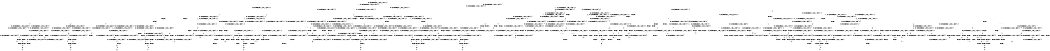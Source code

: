 digraph BCG {
size = "7, 10.5";
center = TRUE;
node [shape = circle];
0 [peripheries = 2];
0 -> 1 [label = "EX !0 !ATOMIC_EXCH_BRANCH (1, +0, TRUE, +0, 1, TRUE) !{0, 1, 2}"];
0 -> 2 [label = "EX !2 !ATOMIC_EXCH_BRANCH (1, +1, TRUE, +1, 1, FALSE) !{0, 1, 2}"];
0 -> 3 [label = "EX !1 !ATOMIC_EXCH_BRANCH (1, +1, TRUE, +0, 3, TRUE) !{0, 1, 2}"];
0 -> 4 [label = "EX !0 !ATOMIC_EXCH_BRANCH (1, +0, TRUE, +0, 1, TRUE) !{0, 1, 2}"];
1 -> 1 [label = "EX !0 !ATOMIC_EXCH_BRANCH (1, +0, TRUE, +0, 1, TRUE) !{0, 1, 2}"];
1 -> 5 [label = "EX !2 !ATOMIC_EXCH_BRANCH (1, +1, TRUE, +1, 1, FALSE) !{0, 1, 2}"];
1 -> 6 [label = "EX !1 !ATOMIC_EXCH_BRANCH (1, +1, TRUE, +0, 3, TRUE) !{0, 1, 2}"];
1 -> 4 [label = "EX !0 !ATOMIC_EXCH_BRANCH (1, +0, TRUE, +0, 1, TRUE) !{0, 1, 2}"];
2 -> 7 [label = "EX !0 !ATOMIC_EXCH_BRANCH (1, +0, TRUE, +0, 1, FALSE) !{0, 1, 2}"];
2 -> 8 [label = "EX !1 !ATOMIC_EXCH_BRANCH (1, +1, TRUE, +0, 3, FALSE) !{0, 1, 2}"];
2 -> 9 [label = "TERMINATE !2"];
2 -> 10 [label = "EX !0 !ATOMIC_EXCH_BRANCH (1, +0, TRUE, +0, 1, FALSE) !{0, 1, 2}"];
3 -> 11 [label = "EX !0 !ATOMIC_EXCH_BRANCH (1, +0, TRUE, +0, 1, FALSE) !{0, 1, 2}"];
3 -> 12 [label = "EX !2 !ATOMIC_EXCH_BRANCH (1, +1, TRUE, +1, 1, TRUE) !{0, 1, 2}"];
3 -> 13 [label = "TERMINATE !1"];
3 -> 14 [label = "EX !0 !ATOMIC_EXCH_BRANCH (1, +0, TRUE, +0, 1, FALSE) !{0, 1, 2}"];
4 -> 15 [label = "EX !1 !ATOMIC_EXCH_BRANCH (1, +1, TRUE, +0, 3, TRUE) !{0, 1, 2}"];
4 -> 4 [label = "EX !0 !ATOMIC_EXCH_BRANCH (1, +0, TRUE, +0, 1, TRUE) !{0, 1, 2}"];
4 -> 16 [label = "EX !2 !ATOMIC_EXCH_BRANCH (1, +1, TRUE, +1, 1, FALSE) !{0, 1, 2}"];
4 -> 17 [label = "EX !1 !ATOMIC_EXCH_BRANCH (1, +1, TRUE, +0, 3, TRUE) !{0, 1, 2}"];
5 -> 7 [label = "EX !0 !ATOMIC_EXCH_BRANCH (1, +0, TRUE, +0, 1, FALSE) !{0, 1, 2}"];
5 -> 18 [label = "EX !1 !ATOMIC_EXCH_BRANCH (1, +1, TRUE, +0, 3, FALSE) !{0, 1, 2}"];
5 -> 19 [label = "TERMINATE !2"];
5 -> 10 [label = "EX !0 !ATOMIC_EXCH_BRANCH (1, +0, TRUE, +0, 1, FALSE) !{0, 1, 2}"];
6 -> 11 [label = "EX !0 !ATOMIC_EXCH_BRANCH (1, +0, TRUE, +0, 1, FALSE) !{0, 1, 2}"];
6 -> 20 [label = "EX !2 !ATOMIC_EXCH_BRANCH (1, +1, TRUE, +1, 1, TRUE) !{0, 1, 2}"];
6 -> 21 [label = "TERMINATE !1"];
6 -> 14 [label = "EX !0 !ATOMIC_EXCH_BRANCH (1, +0, TRUE, +0, 1, FALSE) !{0, 1, 2}"];
7 -> 22 [label = "EX !1 !ATOMIC_EXCH_BRANCH (1, +1, TRUE, +0, 3, TRUE) !{0, 1, 2}"];
7 -> 23 [label = "TERMINATE !0"];
7 -> 24 [label = "TERMINATE !2"];
8 -> 8 [label = "EX !1 !ATOMIC_EXCH_BRANCH (1, +1, TRUE, +1, 2, TRUE) !{0, 1, 2}"];
8 -> 25 [label = "EX !0 !ATOMIC_EXCH_BRANCH (1, +0, TRUE, +0, 1, FALSE) !{0, 1, 2}"];
8 -> 26 [label = "TERMINATE !2"];
8 -> 27 [label = "EX !0 !ATOMIC_EXCH_BRANCH (1, +0, TRUE, +0, 1, FALSE) !{0, 1, 2}"];
9 -> 28 [label = "EX !0 !ATOMIC_EXCH_BRANCH (1, +0, TRUE, +0, 1, FALSE) !{0, 1}"];
9 -> 29 [label = "EX !1 !ATOMIC_EXCH_BRANCH (1, +1, TRUE, +0, 3, FALSE) !{0, 1}"];
9 -> 30 [label = "EX !0 !ATOMIC_EXCH_BRANCH (1, +0, TRUE, +0, 1, FALSE) !{0, 1}"];
10 -> 31 [label = "EX !1 !ATOMIC_EXCH_BRANCH (1, +1, TRUE, +0, 3, TRUE) !{0, 1, 2}"];
10 -> 32 [label = "EX !1 !ATOMIC_EXCH_BRANCH (1, +1, TRUE, +0, 3, TRUE) !{0, 1, 2}"];
10 -> 33 [label = "TERMINATE !0"];
10 -> 34 [label = "TERMINATE !2"];
11 -> 22 [label = "EX !2 !ATOMIC_EXCH_BRANCH (1, +1, TRUE, +1, 1, FALSE) !{0, 1, 2}"];
11 -> 35 [label = "TERMINATE !0"];
11 -> 36 [label = "TERMINATE !1"];
12 -> 12 [label = "EX !2 !ATOMIC_EXCH_BRANCH (1, +1, TRUE, +1, 1, TRUE) !{0, 1, 2}"];
12 -> 37 [label = "EX !0 !ATOMIC_EXCH_BRANCH (1, +0, TRUE, +0, 1, FALSE) !{0, 1, 2}"];
12 -> 38 [label = "TERMINATE !1"];
12 -> 39 [label = "EX !0 !ATOMIC_EXCH_BRANCH (1, +0, TRUE, +0, 1, FALSE) !{0, 1, 2}"];
13 -> 40 [label = "EX !0 !ATOMIC_EXCH_BRANCH (1, +0, TRUE, +0, 1, FALSE) !{0, 2}"];
13 -> 41 [label = "EX !2 !ATOMIC_EXCH_BRANCH (1, +1, TRUE, +1, 1, TRUE) !{0, 2}"];
13 -> 42 [label = "EX !0 !ATOMIC_EXCH_BRANCH (1, +0, TRUE, +0, 1, FALSE) !{0, 2}"];
14 -> 32 [label = "EX !2 !ATOMIC_EXCH_BRANCH (1, +1, TRUE, +1, 1, FALSE) !{0, 1, 2}"];
14 -> 43 [label = "TERMINATE !0"];
14 -> 44 [label = "TERMINATE !1"];
15 -> 45 [label = "EX !2 !ATOMIC_EXCH_BRANCH (1, +1, TRUE, +1, 1, TRUE) !{0, 1, 2}"];
15 -> 46 [label = "EX !0 !ATOMIC_EXCH_BRANCH (1, +0, TRUE, +0, 1, FALSE) !{0, 1, 2}"];
15 -> 47 [label = "EX !2 !ATOMIC_EXCH_BRANCH (1, +1, TRUE, +1, 1, TRUE) !{0, 1, 2}"];
15 -> 48 [label = "TERMINATE !1"];
16 -> 49 [label = "EX !1 !ATOMIC_EXCH_BRANCH (1, +1, TRUE, +0, 3, FALSE) !{0, 1, 2}"];
16 -> 10 [label = "EX !0 !ATOMIC_EXCH_BRANCH (1, +0, TRUE, +0, 1, FALSE) !{0, 1, 2}"];
16 -> 50 [label = "EX !1 !ATOMIC_EXCH_BRANCH (1, +1, TRUE, +0, 3, FALSE) !{0, 1, 2}"];
16 -> 51 [label = "TERMINATE !2"];
17 -> 14 [label = "EX !0 !ATOMIC_EXCH_BRANCH (1, +0, TRUE, +0, 1, FALSE) !{0, 1, 2}"];
17 -> 52 [label = "EX !2 !ATOMIC_EXCH_BRANCH (1, +1, TRUE, +1, 1, TRUE) !{0, 1, 2}"];
17 -> 53 [label = "TERMINATE !1"];
18 -> 25 [label = "EX !0 !ATOMIC_EXCH_BRANCH (1, +0, TRUE, +0, 1, FALSE) !{0, 1, 2}"];
18 -> 18 [label = "EX !1 !ATOMIC_EXCH_BRANCH (1, +1, TRUE, +1, 2, TRUE) !{0, 1, 2}"];
18 -> 54 [label = "TERMINATE !2"];
18 -> 27 [label = "EX !0 !ATOMIC_EXCH_BRANCH (1, +0, TRUE, +0, 1, FALSE) !{0, 1, 2}"];
19 -> 28 [label = "EX !0 !ATOMIC_EXCH_BRANCH (1, +0, TRUE, +0, 1, FALSE) !{0, 1}"];
19 -> 55 [label = "EX !1 !ATOMIC_EXCH_BRANCH (1, +1, TRUE, +0, 3, FALSE) !{0, 1}"];
19 -> 30 [label = "EX !0 !ATOMIC_EXCH_BRANCH (1, +0, TRUE, +0, 1, FALSE) !{0, 1}"];
20 -> 37 [label = "EX !0 !ATOMIC_EXCH_BRANCH (1, +0, TRUE, +0, 1, FALSE) !{0, 1, 2}"];
20 -> 20 [label = "EX !2 !ATOMIC_EXCH_BRANCH (1, +1, TRUE, +1, 1, TRUE) !{0, 1, 2}"];
20 -> 56 [label = "TERMINATE !1"];
20 -> 39 [label = "EX !0 !ATOMIC_EXCH_BRANCH (1, +0, TRUE, +0, 1, FALSE) !{0, 1, 2}"];
21 -> 40 [label = "EX !0 !ATOMIC_EXCH_BRANCH (1, +0, TRUE, +0, 1, FALSE) !{0, 2}"];
21 -> 57 [label = "EX !2 !ATOMIC_EXCH_BRANCH (1, +1, TRUE, +1, 1, TRUE) !{0, 2}"];
21 -> 42 [label = "EX !0 !ATOMIC_EXCH_BRANCH (1, +0, TRUE, +0, 1, FALSE) !{0, 2}"];
22 -> 58 [label = "TERMINATE !0"];
22 -> 59 [label = "TERMINATE !2"];
22 -> 60 [label = "TERMINATE !1"];
23 -> 61 [label = "EX !1 !ATOMIC_EXCH_BRANCH (1, +1, TRUE, +0, 3, TRUE) !{1, 2}"];
23 -> 62 [label = "TERMINATE !2"];
23 -> 63 [label = "EX !1 !ATOMIC_EXCH_BRANCH (1, +1, TRUE, +0, 3, TRUE) !{1, 2}"];
24 -> 64 [label = "EX !1 !ATOMIC_EXCH_BRANCH (1, +1, TRUE, +0, 3, TRUE) !{0, 1}"];
24 -> 62 [label = "TERMINATE !0"];
25 -> 22 [label = "EX !1 !ATOMIC_EXCH_BRANCH (1, +1, TRUE, +1, 2, FALSE) !{0, 1, 2}"];
25 -> 65 [label = "TERMINATE !0"];
25 -> 66 [label = "TERMINATE !2"];
26 -> 29 [label = "EX !1 !ATOMIC_EXCH_BRANCH (1, +1, TRUE, +1, 2, TRUE) !{0, 1}"];
26 -> 67 [label = "EX !0 !ATOMIC_EXCH_BRANCH (1, +0, TRUE, +0, 1, FALSE) !{0, 1}"];
26 -> 68 [label = "EX !0 !ATOMIC_EXCH_BRANCH (1, +0, TRUE, +0, 1, FALSE) !{0, 1}"];
27 -> 31 [label = "EX !1 !ATOMIC_EXCH_BRANCH (1, +1, TRUE, +1, 2, FALSE) !{0, 1, 2}"];
27 -> 32 [label = "EX !1 !ATOMIC_EXCH_BRANCH (1, +1, TRUE, +1, 2, FALSE) !{0, 1, 2}"];
27 -> 69 [label = "TERMINATE !0"];
27 -> 70 [label = "TERMINATE !2"];
28 -> 64 [label = "EX !1 !ATOMIC_EXCH_BRANCH (1, +1, TRUE, +0, 3, TRUE) !{0, 1}"];
28 -> 62 [label = "TERMINATE !0"];
29 -> 29 [label = "EX !1 !ATOMIC_EXCH_BRANCH (1, +1, TRUE, +1, 2, TRUE) !{0, 1}"];
29 -> 67 [label = "EX !0 !ATOMIC_EXCH_BRANCH (1, +0, TRUE, +0, 1, FALSE) !{0, 1}"];
29 -> 68 [label = "EX !0 !ATOMIC_EXCH_BRANCH (1, +0, TRUE, +0, 1, FALSE) !{0, 1}"];
30 -> 71 [label = "EX !1 !ATOMIC_EXCH_BRANCH (1, +1, TRUE, +0, 3, TRUE) !{0, 1}"];
30 -> 72 [label = "EX !1 !ATOMIC_EXCH_BRANCH (1, +1, TRUE, +0, 3, TRUE) !{0, 1}"];
30 -> 73 [label = "TERMINATE !0"];
31 -> 74 [label = "TERMINATE !0"];
31 -> 75 [label = "TERMINATE !2"];
31 -> 76 [label = "TERMINATE !1"];
32 -> 77 [label = "TERMINATE !0"];
32 -> 78 [label = "TERMINATE !2"];
32 -> 79 [label = "TERMINATE !1"];
33 -> 80 [label = "EX !1 !ATOMIC_EXCH_BRANCH (1, +1, TRUE, +0, 3, TRUE) !{1, 2}"];
33 -> 81 [label = "TERMINATE !2"];
34 -> 82 [label = "EX !1 !ATOMIC_EXCH_BRANCH (1, +1, TRUE, +0, 3, TRUE) !{0, 1}"];
34 -> 81 [label = "TERMINATE !0"];
35 -> 61 [label = "EX !2 !ATOMIC_EXCH_BRANCH (1, +1, TRUE, +1, 1, FALSE) !{1, 2}"];
35 -> 83 [label = "TERMINATE !1"];
36 -> 84 [label = "EX !2 !ATOMIC_EXCH_BRANCH (1, +1, TRUE, +1, 1, FALSE) !{0, 2}"];
36 -> 83 [label = "TERMINATE !0"];
37 -> 22 [label = "EX !2 !ATOMIC_EXCH_BRANCH (1, +1, TRUE, +1, 1, FALSE) !{0, 1, 2}"];
37 -> 85 [label = "TERMINATE !0"];
37 -> 86 [label = "TERMINATE !1"];
38 -> 41 [label = "EX !2 !ATOMIC_EXCH_BRANCH (1, +1, TRUE, +1, 1, TRUE) !{0, 2}"];
38 -> 87 [label = "EX !0 !ATOMIC_EXCH_BRANCH (1, +0, TRUE, +0, 1, FALSE) !{0, 2}"];
38 -> 88 [label = "EX !0 !ATOMIC_EXCH_BRANCH (1, +0, TRUE, +0, 1, FALSE) !{0, 2}"];
39 -> 32 [label = "EX !2 !ATOMIC_EXCH_BRANCH (1, +1, TRUE, +1, 1, FALSE) !{0, 1, 2}"];
39 -> 89 [label = "TERMINATE !0"];
39 -> 90 [label = "TERMINATE !1"];
40 -> 84 [label = "EX !2 !ATOMIC_EXCH_BRANCH (1, +1, TRUE, +1, 1, FALSE) !{0, 2}"];
40 -> 83 [label = "TERMINATE !0"];
41 -> 41 [label = "EX !2 !ATOMIC_EXCH_BRANCH (1, +1, TRUE, +1, 1, TRUE) !{0, 2}"];
41 -> 87 [label = "EX !0 !ATOMIC_EXCH_BRANCH (1, +0, TRUE, +0, 1, FALSE) !{0, 2}"];
41 -> 88 [label = "EX !0 !ATOMIC_EXCH_BRANCH (1, +0, TRUE, +0, 1, FALSE) !{0, 2}"];
42 -> 91 [label = "EX !2 !ATOMIC_EXCH_BRANCH (1, +1, TRUE, +1, 1, FALSE) !{0, 2}"];
42 -> 92 [label = "EX !2 !ATOMIC_EXCH_BRANCH (1, +1, TRUE, +1, 1, FALSE) !{0, 2}"];
42 -> 93 [label = "TERMINATE !0"];
43 -> 80 [label = "EX !2 !ATOMIC_EXCH_BRANCH (1, +1, TRUE, +1, 1, FALSE) !{1, 2}"];
43 -> 94 [label = "TERMINATE !1"];
44 -> 95 [label = "EX !2 !ATOMIC_EXCH_BRANCH (1, +1, TRUE, +1, 1, FALSE) !{0, 2}"];
44 -> 94 [label = "TERMINATE !0"];
45 -> 96 [label = "EX !0 !ATOMIC_EXCH_BRANCH (1, +0, TRUE, +0, 1, FALSE) !{0, 1, 2}"];
45 -> 45 [label = "EX !2 !ATOMIC_EXCH_BRANCH (1, +1, TRUE, +1, 1, TRUE) !{0, 1, 2}"];
45 -> 97 [label = "TERMINATE !1"];
45 -> 39 [label = "EX !0 !ATOMIC_EXCH_BRANCH (1, +0, TRUE, +0, 1, FALSE) !{0, 1, 2}"];
46 -> 98 [label = "EX !2 !ATOMIC_EXCH_BRANCH (1, +1, TRUE, +1, 1, FALSE) !{0, 1, 2}"];
46 -> 31 [label = "EX !2 !ATOMIC_EXCH_BRANCH (1, +1, TRUE, +1, 1, FALSE) !{0, 1, 2}"];
46 -> 99 [label = "TERMINATE !0"];
46 -> 100 [label = "TERMINATE !1"];
47 -> 45 [label = "EX !2 !ATOMIC_EXCH_BRANCH (1, +1, TRUE, +1, 1, TRUE) !{0, 1, 2}"];
47 -> 101 [label = "EX !0 !ATOMIC_EXCH_BRANCH (1, +0, TRUE, +0, 1, FALSE) !{0, 1, 2}"];
47 -> 47 [label = "EX !2 !ATOMIC_EXCH_BRANCH (1, +1, TRUE, +1, 1, TRUE) !{0, 1, 2}"];
47 -> 102 [label = "TERMINATE !1"];
48 -> 103 [label = "EX !0 !ATOMIC_EXCH_BRANCH (1, +0, TRUE, +0, 1, FALSE) !{0, 2}"];
48 -> 104 [label = "EX !2 !ATOMIC_EXCH_BRANCH (1, +1, TRUE, +1, 1, TRUE) !{0, 2}"];
49 -> 105 [label = "EX !0 !ATOMIC_EXCH_BRANCH (1, +0, TRUE, +0, 1, FALSE) !{0, 1, 2}"];
49 -> 49 [label = "EX !1 !ATOMIC_EXCH_BRANCH (1, +1, TRUE, +1, 2, TRUE) !{0, 1, 2}"];
49 -> 106 [label = "TERMINATE !2"];
50 -> 49 [label = "EX !1 !ATOMIC_EXCH_BRANCH (1, +1, TRUE, +1, 2, TRUE) !{0, 1, 2}"];
50 -> 27 [label = "EX !0 !ATOMIC_EXCH_BRANCH (1, +0, TRUE, +0, 1, FALSE) !{0, 1, 2}"];
50 -> 50 [label = "EX !1 !ATOMIC_EXCH_BRANCH (1, +1, TRUE, +1, 2, TRUE) !{0, 1, 2}"];
50 -> 107 [label = "TERMINATE !2"];
51 -> 108 [label = "EX !0 !ATOMIC_EXCH_BRANCH (1, +0, TRUE, +0, 1, FALSE) !{0, 1}"];
51 -> 109 [label = "EX !1 !ATOMIC_EXCH_BRANCH (1, +1, TRUE, +0, 3, FALSE) !{0, 1}"];
52 -> 39 [label = "EX !0 !ATOMIC_EXCH_BRANCH (1, +0, TRUE, +0, 1, FALSE) !{0, 1, 2}"];
52 -> 52 [label = "EX !2 !ATOMIC_EXCH_BRANCH (1, +1, TRUE, +1, 1, TRUE) !{0, 1, 2}"];
52 -> 110 [label = "TERMINATE !1"];
53 -> 111 [label = "EX !0 !ATOMIC_EXCH_BRANCH (1, +0, TRUE, +0, 1, FALSE) !{0, 2}"];
53 -> 112 [label = "EX !2 !ATOMIC_EXCH_BRANCH (1, +1, TRUE, +1, 1, TRUE) !{0, 2}"];
54 -> 67 [label = "EX !0 !ATOMIC_EXCH_BRANCH (1, +0, TRUE, +0, 1, FALSE) !{0, 1}"];
54 -> 55 [label = "EX !1 !ATOMIC_EXCH_BRANCH (1, +1, TRUE, +1, 2, TRUE) !{0, 1}"];
54 -> 68 [label = "EX !0 !ATOMIC_EXCH_BRANCH (1, +0, TRUE, +0, 1, FALSE) !{0, 1}"];
55 -> 67 [label = "EX !0 !ATOMIC_EXCH_BRANCH (1, +0, TRUE, +0, 1, FALSE) !{0, 1}"];
55 -> 55 [label = "EX !1 !ATOMIC_EXCH_BRANCH (1, +1, TRUE, +1, 2, TRUE) !{0, 1}"];
55 -> 68 [label = "EX !0 !ATOMIC_EXCH_BRANCH (1, +0, TRUE, +0, 1, FALSE) !{0, 1}"];
56 -> 87 [label = "EX !0 !ATOMIC_EXCH_BRANCH (1, +0, TRUE, +0, 1, FALSE) !{0, 2}"];
56 -> 57 [label = "EX !2 !ATOMIC_EXCH_BRANCH (1, +1, TRUE, +1, 1, TRUE) !{0, 2}"];
56 -> 88 [label = "EX !0 !ATOMIC_EXCH_BRANCH (1, +0, TRUE, +0, 1, FALSE) !{0, 2}"];
57 -> 87 [label = "EX !0 !ATOMIC_EXCH_BRANCH (1, +0, TRUE, +0, 1, FALSE) !{0, 2}"];
57 -> 57 [label = "EX !2 !ATOMIC_EXCH_BRANCH (1, +1, TRUE, +1, 1, TRUE) !{0, 2}"];
57 -> 88 [label = "EX !0 !ATOMIC_EXCH_BRANCH (1, +0, TRUE, +0, 1, FALSE) !{0, 2}"];
58 -> 113 [label = "TERMINATE !2"];
58 -> 114 [label = "TERMINATE !1"];
59 -> 113 [label = "TERMINATE !0"];
59 -> 115 [label = "TERMINATE !1"];
60 -> 114 [label = "TERMINATE !0"];
60 -> 115 [label = "TERMINATE !2"];
61 -> 113 [label = "TERMINATE !2"];
61 -> 114 [label = "TERMINATE !1"];
62 -> 116 [label = "EX !1 !ATOMIC_EXCH_BRANCH (1, +1, TRUE, +0, 3, TRUE) !{1}"];
62 -> 117 [label = "EX !1 !ATOMIC_EXCH_BRANCH (1, +1, TRUE, +0, 3, TRUE) !{1}"];
63 -> 118 [label = "TERMINATE !2"];
63 -> 119 [label = "TERMINATE !1"];
64 -> 113 [label = "TERMINATE !0"];
64 -> 115 [label = "TERMINATE !1"];
65 -> 61 [label = "EX !1 !ATOMIC_EXCH_BRANCH (1, +1, TRUE, +1, 2, FALSE) !{1, 2}"];
65 -> 120 [label = "TERMINATE !2"];
65 -> 63 [label = "EX !1 !ATOMIC_EXCH_BRANCH (1, +1, TRUE, +1, 2, FALSE) !{1, 2}"];
66 -> 64 [label = "EX !1 !ATOMIC_EXCH_BRANCH (1, +1, TRUE, +1, 2, FALSE) !{0, 1}"];
66 -> 120 [label = "TERMINATE !0"];
67 -> 64 [label = "EX !1 !ATOMIC_EXCH_BRANCH (1, +1, TRUE, +1, 2, FALSE) !{0, 1}"];
67 -> 120 [label = "TERMINATE !0"];
68 -> 71 [label = "EX !1 !ATOMIC_EXCH_BRANCH (1, +1, TRUE, +1, 2, FALSE) !{0, 1}"];
68 -> 72 [label = "EX !1 !ATOMIC_EXCH_BRANCH (1, +1, TRUE, +1, 2, FALSE) !{0, 1}"];
68 -> 121 [label = "TERMINATE !0"];
69 -> 80 [label = "EX !1 !ATOMIC_EXCH_BRANCH (1, +1, TRUE, +1, 2, FALSE) !{1, 2}"];
69 -> 122 [label = "TERMINATE !2"];
70 -> 82 [label = "EX !1 !ATOMIC_EXCH_BRANCH (1, +1, TRUE, +1, 2, FALSE) !{0, 1}"];
70 -> 122 [label = "TERMINATE !0"];
71 -> 123 [label = "TERMINATE !0"];
71 -> 124 [label = "TERMINATE !1"];
72 -> 125 [label = "TERMINATE !0"];
72 -> 126 [label = "TERMINATE !1"];
73 -> 127 [label = "EX !1 !ATOMIC_EXCH_BRANCH (1, +1, TRUE, +0, 3, TRUE) !{1}"];
74 -> 128 [label = "TERMINATE !2"];
74 -> 129 [label = "TERMINATE !1"];
75 -> 128 [label = "TERMINATE !0"];
75 -> 130 [label = "TERMINATE !1"];
76 -> 129 [label = "TERMINATE !0"];
76 -> 130 [label = "TERMINATE !2"];
77 -> 131 [label = "TERMINATE !2"];
77 -> 132 [label = "TERMINATE !1"];
78 -> 131 [label = "TERMINATE !0"];
78 -> 133 [label = "TERMINATE !1"];
79 -> 132 [label = "TERMINATE !0"];
79 -> 133 [label = "TERMINATE !2"];
80 -> 131 [label = "TERMINATE !2"];
80 -> 132 [label = "TERMINATE !1"];
81 -> 134 [label = "EX !1 !ATOMIC_EXCH_BRANCH (1, +1, TRUE, +0, 3, TRUE) !{1}"];
82 -> 131 [label = "TERMINATE !0"];
82 -> 133 [label = "TERMINATE !1"];
83 -> 135 [label = "EX !2 !ATOMIC_EXCH_BRANCH (1, +1, TRUE, +1, 1, FALSE) !{2}"];
83 -> 136 [label = "EX !2 !ATOMIC_EXCH_BRANCH (1, +1, TRUE, +1, 1, FALSE) !{2}"];
84 -> 114 [label = "TERMINATE !0"];
84 -> 115 [label = "TERMINATE !2"];
85 -> 61 [label = "EX !2 !ATOMIC_EXCH_BRANCH (1, +1, TRUE, +1, 1, FALSE) !{1, 2}"];
85 -> 137 [label = "TERMINATE !1"];
86 -> 84 [label = "EX !2 !ATOMIC_EXCH_BRANCH (1, +1, TRUE, +1, 1, FALSE) !{0, 2}"];
86 -> 137 [label = "TERMINATE !0"];
87 -> 84 [label = "EX !2 !ATOMIC_EXCH_BRANCH (1, +1, TRUE, +1, 1, FALSE) !{0, 2}"];
87 -> 137 [label = "TERMINATE !0"];
88 -> 91 [label = "EX !2 !ATOMIC_EXCH_BRANCH (1, +1, TRUE, +1, 1, FALSE) !{0, 2}"];
88 -> 92 [label = "EX !2 !ATOMIC_EXCH_BRANCH (1, +1, TRUE, +1, 1, FALSE) !{0, 2}"];
88 -> 138 [label = "TERMINATE !0"];
89 -> 80 [label = "EX !2 !ATOMIC_EXCH_BRANCH (1, +1, TRUE, +1, 1, FALSE) !{1, 2}"];
89 -> 139 [label = "TERMINATE !1"];
90 -> 95 [label = "EX !2 !ATOMIC_EXCH_BRANCH (1, +1, TRUE, +1, 1, FALSE) !{0, 2}"];
90 -> 139 [label = "TERMINATE !0"];
91 -> 140 [label = "TERMINATE !0"];
91 -> 141 [label = "TERMINATE !2"];
92 -> 142 [label = "TERMINATE !0"];
92 -> 143 [label = "TERMINATE !2"];
93 -> 144 [label = "EX !2 !ATOMIC_EXCH_BRANCH (1, +1, TRUE, +1, 1, FALSE) !{2}"];
94 -> 145 [label = "EX !2 !ATOMIC_EXCH_BRANCH (1, +1, TRUE, +1, 1, FALSE) !{2}"];
95 -> 132 [label = "TERMINATE !0"];
95 -> 133 [label = "TERMINATE !2"];
96 -> 98 [label = "EX !2 !ATOMIC_EXCH_BRANCH (1, +1, TRUE, +1, 1, FALSE) !{0, 1, 2}"];
96 -> 146 [label = "TERMINATE !0"];
96 -> 147 [label = "TERMINATE !1"];
97 -> 148 [label = "EX !0 !ATOMIC_EXCH_BRANCH (1, +0, TRUE, +0, 1, FALSE) !{0, 2}"];
97 -> 149 [label = "EX !2 !ATOMIC_EXCH_BRANCH (1, +1, TRUE, +1, 1, TRUE) !{0, 2}"];
98 -> 150 [label = "TERMINATE !0"];
98 -> 151 [label = "TERMINATE !2"];
98 -> 152 [label = "TERMINATE !1"];
99 -> 153 [label = "EX !2 !ATOMIC_EXCH_BRANCH (1, +1, TRUE, +1, 1, FALSE) !{1, 2}"];
99 -> 154 [label = "TERMINATE !1"];
100 -> 155 [label = "EX !2 !ATOMIC_EXCH_BRANCH (1, +1, TRUE, +1, 1, FALSE) !{0, 2}"];
100 -> 154 [label = "TERMINATE !0"];
101 -> 98 [label = "EX !2 !ATOMIC_EXCH_BRANCH (1, +1, TRUE, +1, 1, FALSE) !{0, 1, 2}"];
101 -> 31 [label = "EX !2 !ATOMIC_EXCH_BRANCH (1, +1, TRUE, +1, 1, FALSE) !{0, 1, 2}"];
101 -> 156 [label = "TERMINATE !0"];
101 -> 157 [label = "TERMINATE !1"];
102 -> 158 [label = "EX !0 !ATOMIC_EXCH_BRANCH (1, +0, TRUE, +0, 1, FALSE) !{0, 2}"];
102 -> 104 [label = "EX !2 !ATOMIC_EXCH_BRANCH (1, +1, TRUE, +1, 1, TRUE) !{0, 2}"];
103 -> 155 [label = "EX !2 !ATOMIC_EXCH_BRANCH (1, +1, TRUE, +1, 1, FALSE) !{0, 2}"];
103 -> 154 [label = "TERMINATE !0"];
104 -> 158 [label = "EX !0 !ATOMIC_EXCH_BRANCH (1, +0, TRUE, +0, 1, FALSE) !{0, 2}"];
104 -> 104 [label = "EX !2 !ATOMIC_EXCH_BRANCH (1, +1, TRUE, +1, 1, TRUE) !{0, 2}"];
105 -> 31 [label = "EX !1 !ATOMIC_EXCH_BRANCH (1, +1, TRUE, +1, 2, FALSE) !{0, 1, 2}"];
105 -> 159 [label = "TERMINATE !0"];
105 -> 160 [label = "TERMINATE !2"];
106 -> 161 [label = "EX !0 !ATOMIC_EXCH_BRANCH (1, +0, TRUE, +0, 1, FALSE) !{0, 1}"];
106 -> 162 [label = "EX !1 !ATOMIC_EXCH_BRANCH (1, +1, TRUE, +1, 2, TRUE) !{0, 1}"];
107 -> 163 [label = "EX !0 !ATOMIC_EXCH_BRANCH (1, +0, TRUE, +0, 1, FALSE) !{0, 1}"];
107 -> 109 [label = "EX !1 !ATOMIC_EXCH_BRANCH (1, +1, TRUE, +1, 2, TRUE) !{0, 1}"];
108 -> 82 [label = "EX !1 !ATOMIC_EXCH_BRANCH (1, +1, TRUE, +0, 3, TRUE) !{0, 1}"];
108 -> 81 [label = "TERMINATE !0"];
109 -> 163 [label = "EX !0 !ATOMIC_EXCH_BRANCH (1, +0, TRUE, +0, 1, FALSE) !{0, 1}"];
109 -> 109 [label = "EX !1 !ATOMIC_EXCH_BRANCH (1, +1, TRUE, +1, 2, TRUE) !{0, 1}"];
110 -> 164 [label = "EX !0 !ATOMIC_EXCH_BRANCH (1, +0, TRUE, +0, 1, FALSE) !{0, 2}"];
110 -> 112 [label = "EX !2 !ATOMIC_EXCH_BRANCH (1, +1, TRUE, +1, 1, TRUE) !{0, 2}"];
111 -> 95 [label = "EX !2 !ATOMIC_EXCH_BRANCH (1, +1, TRUE, +1, 1, FALSE) !{0, 2}"];
111 -> 94 [label = "TERMINATE !0"];
112 -> 164 [label = "EX !0 !ATOMIC_EXCH_BRANCH (1, +0, TRUE, +0, 1, FALSE) !{0, 2}"];
112 -> 112 [label = "EX !2 !ATOMIC_EXCH_BRANCH (1, +1, TRUE, +1, 1, TRUE) !{0, 2}"];
113 -> 165 [label = "TERMINATE !1"];
114 -> 165 [label = "TERMINATE !2"];
115 -> 165 [label = "TERMINATE !0"];
116 -> 165 [label = "TERMINATE !1"];
117 -> 166 [label = "TERMINATE !1"];
118 -> 167 [label = "TERMINATE !1"];
119 -> 167 [label = "TERMINATE !2"];
120 -> 116 [label = "EX !1 !ATOMIC_EXCH_BRANCH (1, +1, TRUE, +1, 2, FALSE) !{1}"];
120 -> 117 [label = "EX !1 !ATOMIC_EXCH_BRANCH (1, +1, TRUE, +1, 2, FALSE) !{1}"];
121 -> 127 [label = "EX !1 !ATOMIC_EXCH_BRANCH (1, +1, TRUE, +1, 2, FALSE) !{1}"];
122 -> 134 [label = "EX !1 !ATOMIC_EXCH_BRANCH (1, +1, TRUE, +1, 2, FALSE) !{1}"];
123 -> 168 [label = "TERMINATE !1"];
124 -> 168 [label = "TERMINATE !0"];
125 -> 169 [label = "TERMINATE !1"];
126 -> 169 [label = "TERMINATE !0"];
127 -> 169 [label = "TERMINATE !1"];
128 -> 170 [label = "TERMINATE !1"];
129 -> 170 [label = "TERMINATE !2"];
130 -> 170 [label = "TERMINATE !0"];
131 -> 171 [label = "TERMINATE !1"];
132 -> 171 [label = "TERMINATE !2"];
133 -> 171 [label = "TERMINATE !0"];
134 -> 171 [label = "TERMINATE !1"];
135 -> 165 [label = "TERMINATE !2"];
136 -> 172 [label = "TERMINATE !2"];
137 -> 135 [label = "EX !2 !ATOMIC_EXCH_BRANCH (1, +1, TRUE, +1, 1, FALSE) !{2}"];
137 -> 136 [label = "EX !2 !ATOMIC_EXCH_BRANCH (1, +1, TRUE, +1, 1, FALSE) !{2}"];
138 -> 144 [label = "EX !2 !ATOMIC_EXCH_BRANCH (1, +1, TRUE, +1, 1, FALSE) !{2}"];
139 -> 145 [label = "EX !2 !ATOMIC_EXCH_BRANCH (1, +1, TRUE, +1, 1, FALSE) !{2}"];
140 -> 173 [label = "TERMINATE !2"];
141 -> 173 [label = "TERMINATE !0"];
142 -> 174 [label = "TERMINATE !2"];
143 -> 174 [label = "TERMINATE !0"];
144 -> 174 [label = "TERMINATE !2"];
145 -> 171 [label = "TERMINATE !2"];
146 -> 175 [label = "EX !2 !ATOMIC_EXCH_BRANCH (1, +1, TRUE, +1, 1, FALSE) !{1, 2}"];
146 -> 176 [label = "TERMINATE !1"];
147 -> 177 [label = "EX !2 !ATOMIC_EXCH_BRANCH (1, +1, TRUE, +1, 1, FALSE) !{0, 2}"];
147 -> 176 [label = "TERMINATE !0"];
148 -> 177 [label = "EX !2 !ATOMIC_EXCH_BRANCH (1, +1, TRUE, +1, 1, FALSE) !{0, 2}"];
148 -> 176 [label = "TERMINATE !0"];
149 -> 148 [label = "EX !0 !ATOMIC_EXCH_BRANCH (1, +0, TRUE, +0, 1, FALSE) !{0, 2}"];
149 -> 149 [label = "EX !2 !ATOMIC_EXCH_BRANCH (1, +1, TRUE, +1, 1, TRUE) !{0, 2}"];
150 -> 178 [label = "TERMINATE !2"];
150 -> 179 [label = "TERMINATE !1"];
151 -> 178 [label = "TERMINATE !0"];
151 -> 180 [label = "TERMINATE !1"];
152 -> 179 [label = "TERMINATE !0"];
152 -> 180 [label = "TERMINATE !2"];
153 -> 128 [label = "TERMINATE !2"];
153 -> 129 [label = "TERMINATE !1"];
154 -> 181 [label = "EX !2 !ATOMIC_EXCH_BRANCH (1, +1, TRUE, +1, 1, FALSE) !{2}"];
155 -> 129 [label = "TERMINATE !0"];
155 -> 130 [label = "TERMINATE !2"];
156 -> 153 [label = "EX !2 !ATOMIC_EXCH_BRANCH (1, +1, TRUE, +1, 1, FALSE) !{1, 2}"];
156 -> 182 [label = "TERMINATE !1"];
157 -> 155 [label = "EX !2 !ATOMIC_EXCH_BRANCH (1, +1, TRUE, +1, 1, FALSE) !{0, 2}"];
157 -> 182 [label = "TERMINATE !0"];
158 -> 155 [label = "EX !2 !ATOMIC_EXCH_BRANCH (1, +1, TRUE, +1, 1, FALSE) !{0, 2}"];
158 -> 182 [label = "TERMINATE !0"];
159 -> 153 [label = "EX !1 !ATOMIC_EXCH_BRANCH (1, +1, TRUE, +1, 2, FALSE) !{1, 2}"];
159 -> 183 [label = "TERMINATE !2"];
160 -> 184 [label = "EX !1 !ATOMIC_EXCH_BRANCH (1, +1, TRUE, +1, 2, FALSE) !{0, 1}"];
160 -> 183 [label = "TERMINATE !0"];
161 -> 184 [label = "EX !1 !ATOMIC_EXCH_BRANCH (1, +1, TRUE, +1, 2, FALSE) !{0, 1}"];
161 -> 183 [label = "TERMINATE !0"];
162 -> 161 [label = "EX !0 !ATOMIC_EXCH_BRANCH (1, +0, TRUE, +0, 1, FALSE) !{0, 1}"];
162 -> 162 [label = "EX !1 !ATOMIC_EXCH_BRANCH (1, +1, TRUE, +1, 2, TRUE) !{0, 1}"];
163 -> 82 [label = "EX !1 !ATOMIC_EXCH_BRANCH (1, +1, TRUE, +1, 2, FALSE) !{0, 1}"];
163 -> 122 [label = "TERMINATE !0"];
164 -> 95 [label = "EX !2 !ATOMIC_EXCH_BRANCH (1, +1, TRUE, +1, 1, FALSE) !{0, 2}"];
164 -> 139 [label = "TERMINATE !0"];
165 -> 185 [label = "exit"];
166 -> 186 [label = "exit"];
167 -> 187 [label = "exit"];
168 -> 188 [label = "exit"];
169 -> 189 [label = "exit"];
170 -> 190 [label = "exit"];
171 -> 191 [label = "exit"];
172 -> 192 [label = "exit"];
173 -> 193 [label = "exit"];
174 -> 194 [label = "exit"];
175 -> 178 [label = "TERMINATE !2"];
175 -> 179 [label = "TERMINATE !1"];
176 -> 195 [label = "EX !2 !ATOMIC_EXCH_BRANCH (1, +1, TRUE, +1, 1, FALSE) !{2}"];
177 -> 179 [label = "TERMINATE !0"];
177 -> 180 [label = "TERMINATE !2"];
178 -> 196 [label = "TERMINATE !1"];
179 -> 196 [label = "TERMINATE !2"];
180 -> 196 [label = "TERMINATE !0"];
181 -> 170 [label = "TERMINATE !2"];
182 -> 181 [label = "EX !2 !ATOMIC_EXCH_BRANCH (1, +1, TRUE, +1, 1, FALSE) !{2}"];
183 -> 197 [label = "EX !1 !ATOMIC_EXCH_BRANCH (1, +1, TRUE, +1, 2, FALSE) !{1}"];
184 -> 128 [label = "TERMINATE !0"];
184 -> 130 [label = "TERMINATE !1"];
195 -> 196 [label = "TERMINATE !2"];
196 -> 198 [label = "exit"];
197 -> 170 [label = "TERMINATE !1"];
}
